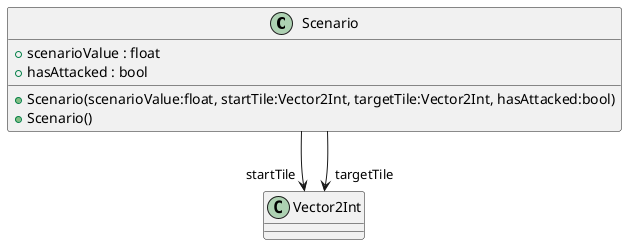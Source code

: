 @startuml
class Scenario {
    + scenarioValue : float
    + hasAttacked : bool
    + Scenario(scenarioValue:float, startTile:Vector2Int, targetTile:Vector2Int, hasAttacked:bool)
    + Scenario()
}
Scenario --> "startTile" Vector2Int
Scenario --> "targetTile" Vector2Int
@enduml
